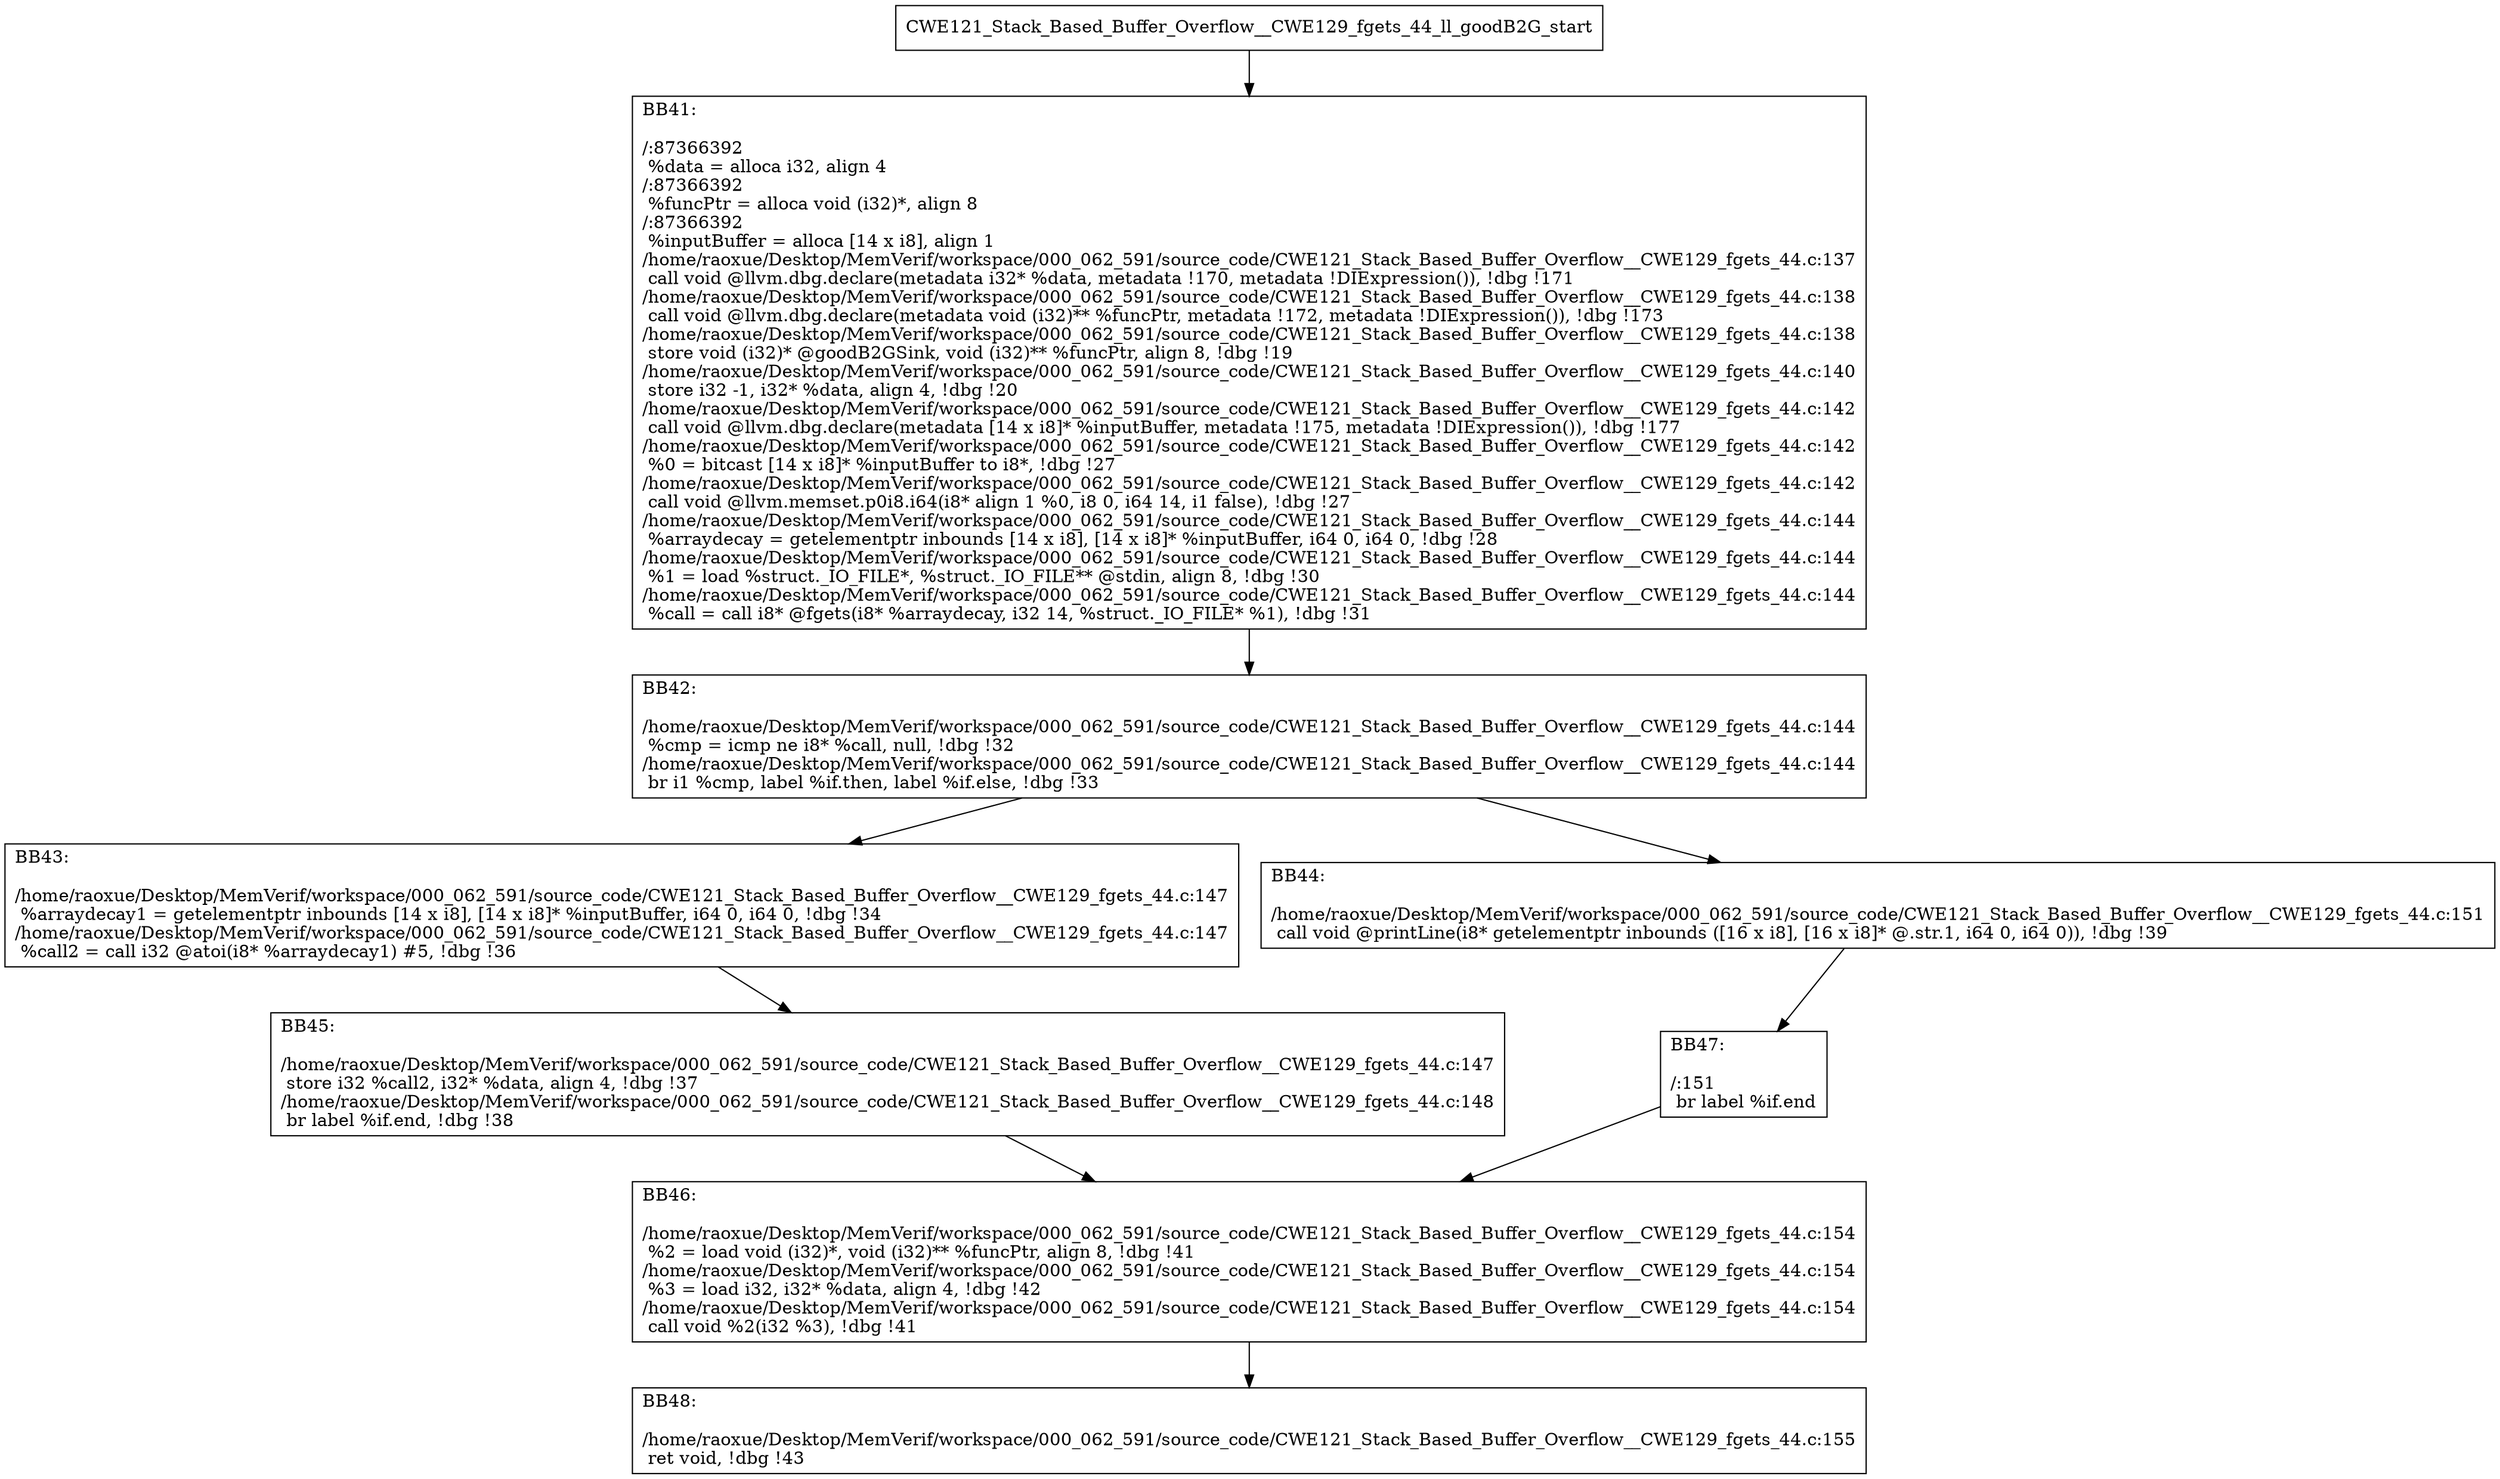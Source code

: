 digraph "CFG for'CWE121_Stack_Based_Buffer_Overflow__CWE129_fgets_44_ll_goodB2G' function" {
	BBCWE121_Stack_Based_Buffer_Overflow__CWE129_fgets_44_ll_goodB2G_start[shape=record,label="{CWE121_Stack_Based_Buffer_Overflow__CWE129_fgets_44_ll_goodB2G_start}"];
	BBCWE121_Stack_Based_Buffer_Overflow__CWE129_fgets_44_ll_goodB2G_start-> CWE121_Stack_Based_Buffer_Overflow__CWE129_fgets_44_ll_goodB2GBB41;
	CWE121_Stack_Based_Buffer_Overflow__CWE129_fgets_44_ll_goodB2GBB41 [shape=record, label="{BB41:\l\l/:87366392\l
  %data = alloca i32, align 4\l
/:87366392\l
  %funcPtr = alloca void (i32)*, align 8\l
/:87366392\l
  %inputBuffer = alloca [14 x i8], align 1\l
/home/raoxue/Desktop/MemVerif/workspace/000_062_591/source_code/CWE121_Stack_Based_Buffer_Overflow__CWE129_fgets_44.c:137\l
  call void @llvm.dbg.declare(metadata i32* %data, metadata !170, metadata !DIExpression()), !dbg !171\l
/home/raoxue/Desktop/MemVerif/workspace/000_062_591/source_code/CWE121_Stack_Based_Buffer_Overflow__CWE129_fgets_44.c:138\l
  call void @llvm.dbg.declare(metadata void (i32)** %funcPtr, metadata !172, metadata !DIExpression()), !dbg !173\l
/home/raoxue/Desktop/MemVerif/workspace/000_062_591/source_code/CWE121_Stack_Based_Buffer_Overflow__CWE129_fgets_44.c:138\l
  store void (i32)* @goodB2GSink, void (i32)** %funcPtr, align 8, !dbg !19\l
/home/raoxue/Desktop/MemVerif/workspace/000_062_591/source_code/CWE121_Stack_Based_Buffer_Overflow__CWE129_fgets_44.c:140\l
  store i32 -1, i32* %data, align 4, !dbg !20\l
/home/raoxue/Desktop/MemVerif/workspace/000_062_591/source_code/CWE121_Stack_Based_Buffer_Overflow__CWE129_fgets_44.c:142\l
  call void @llvm.dbg.declare(metadata [14 x i8]* %inputBuffer, metadata !175, metadata !DIExpression()), !dbg !177\l
/home/raoxue/Desktop/MemVerif/workspace/000_062_591/source_code/CWE121_Stack_Based_Buffer_Overflow__CWE129_fgets_44.c:142\l
  %0 = bitcast [14 x i8]* %inputBuffer to i8*, !dbg !27\l
/home/raoxue/Desktop/MemVerif/workspace/000_062_591/source_code/CWE121_Stack_Based_Buffer_Overflow__CWE129_fgets_44.c:142\l
  call void @llvm.memset.p0i8.i64(i8* align 1 %0, i8 0, i64 14, i1 false), !dbg !27\l
/home/raoxue/Desktop/MemVerif/workspace/000_062_591/source_code/CWE121_Stack_Based_Buffer_Overflow__CWE129_fgets_44.c:144\l
  %arraydecay = getelementptr inbounds [14 x i8], [14 x i8]* %inputBuffer, i64 0, i64 0, !dbg !28\l
/home/raoxue/Desktop/MemVerif/workspace/000_062_591/source_code/CWE121_Stack_Based_Buffer_Overflow__CWE129_fgets_44.c:144\l
  %1 = load %struct._IO_FILE*, %struct._IO_FILE** @stdin, align 8, !dbg !30\l
/home/raoxue/Desktop/MemVerif/workspace/000_062_591/source_code/CWE121_Stack_Based_Buffer_Overflow__CWE129_fgets_44.c:144\l
  %call = call i8* @fgets(i8* %arraydecay, i32 14, %struct._IO_FILE* %1), !dbg !31\l
}"];
	CWE121_Stack_Based_Buffer_Overflow__CWE129_fgets_44_ll_goodB2GBB41-> CWE121_Stack_Based_Buffer_Overflow__CWE129_fgets_44_ll_goodB2GBB42;
	CWE121_Stack_Based_Buffer_Overflow__CWE129_fgets_44_ll_goodB2GBB42 [shape=record, label="{BB42:\l\l/home/raoxue/Desktop/MemVerif/workspace/000_062_591/source_code/CWE121_Stack_Based_Buffer_Overflow__CWE129_fgets_44.c:144\l
  %cmp = icmp ne i8* %call, null, !dbg !32\l
/home/raoxue/Desktop/MemVerif/workspace/000_062_591/source_code/CWE121_Stack_Based_Buffer_Overflow__CWE129_fgets_44.c:144\l
  br i1 %cmp, label %if.then, label %if.else, !dbg !33\l
}"];
	CWE121_Stack_Based_Buffer_Overflow__CWE129_fgets_44_ll_goodB2GBB42-> CWE121_Stack_Based_Buffer_Overflow__CWE129_fgets_44_ll_goodB2GBB43;
	CWE121_Stack_Based_Buffer_Overflow__CWE129_fgets_44_ll_goodB2GBB42-> CWE121_Stack_Based_Buffer_Overflow__CWE129_fgets_44_ll_goodB2GBB44;
	CWE121_Stack_Based_Buffer_Overflow__CWE129_fgets_44_ll_goodB2GBB43 [shape=record, label="{BB43:\l\l/home/raoxue/Desktop/MemVerif/workspace/000_062_591/source_code/CWE121_Stack_Based_Buffer_Overflow__CWE129_fgets_44.c:147\l
  %arraydecay1 = getelementptr inbounds [14 x i8], [14 x i8]* %inputBuffer, i64 0, i64 0, !dbg !34\l
/home/raoxue/Desktop/MemVerif/workspace/000_062_591/source_code/CWE121_Stack_Based_Buffer_Overflow__CWE129_fgets_44.c:147\l
  %call2 = call i32 @atoi(i8* %arraydecay1) #5, !dbg !36\l
}"];
	CWE121_Stack_Based_Buffer_Overflow__CWE129_fgets_44_ll_goodB2GBB43-> CWE121_Stack_Based_Buffer_Overflow__CWE129_fgets_44_ll_goodB2GBB45;
	CWE121_Stack_Based_Buffer_Overflow__CWE129_fgets_44_ll_goodB2GBB45 [shape=record, label="{BB45:\l\l/home/raoxue/Desktop/MemVerif/workspace/000_062_591/source_code/CWE121_Stack_Based_Buffer_Overflow__CWE129_fgets_44.c:147\l
  store i32 %call2, i32* %data, align 4, !dbg !37\l
/home/raoxue/Desktop/MemVerif/workspace/000_062_591/source_code/CWE121_Stack_Based_Buffer_Overflow__CWE129_fgets_44.c:148\l
  br label %if.end, !dbg !38\l
}"];
	CWE121_Stack_Based_Buffer_Overflow__CWE129_fgets_44_ll_goodB2GBB45-> CWE121_Stack_Based_Buffer_Overflow__CWE129_fgets_44_ll_goodB2GBB46;
	CWE121_Stack_Based_Buffer_Overflow__CWE129_fgets_44_ll_goodB2GBB44 [shape=record, label="{BB44:\l\l/home/raoxue/Desktop/MemVerif/workspace/000_062_591/source_code/CWE121_Stack_Based_Buffer_Overflow__CWE129_fgets_44.c:151\l
  call void @printLine(i8* getelementptr inbounds ([16 x i8], [16 x i8]* @.str.1, i64 0, i64 0)), !dbg !39\l
}"];
	CWE121_Stack_Based_Buffer_Overflow__CWE129_fgets_44_ll_goodB2GBB44-> CWE121_Stack_Based_Buffer_Overflow__CWE129_fgets_44_ll_goodB2GBB47;
	CWE121_Stack_Based_Buffer_Overflow__CWE129_fgets_44_ll_goodB2GBB47 [shape=record, label="{BB47:\l\l/:151\l
  br label %if.end\l
}"];
	CWE121_Stack_Based_Buffer_Overflow__CWE129_fgets_44_ll_goodB2GBB47-> CWE121_Stack_Based_Buffer_Overflow__CWE129_fgets_44_ll_goodB2GBB46;
	CWE121_Stack_Based_Buffer_Overflow__CWE129_fgets_44_ll_goodB2GBB46 [shape=record, label="{BB46:\l\l/home/raoxue/Desktop/MemVerif/workspace/000_062_591/source_code/CWE121_Stack_Based_Buffer_Overflow__CWE129_fgets_44.c:154\l
  %2 = load void (i32)*, void (i32)** %funcPtr, align 8, !dbg !41\l
/home/raoxue/Desktop/MemVerif/workspace/000_062_591/source_code/CWE121_Stack_Based_Buffer_Overflow__CWE129_fgets_44.c:154\l
  %3 = load i32, i32* %data, align 4, !dbg !42\l
/home/raoxue/Desktop/MemVerif/workspace/000_062_591/source_code/CWE121_Stack_Based_Buffer_Overflow__CWE129_fgets_44.c:154\l
  call void %2(i32 %3), !dbg !41\l
}"];
	CWE121_Stack_Based_Buffer_Overflow__CWE129_fgets_44_ll_goodB2GBB46-> CWE121_Stack_Based_Buffer_Overflow__CWE129_fgets_44_ll_goodB2GBB48;
	CWE121_Stack_Based_Buffer_Overflow__CWE129_fgets_44_ll_goodB2GBB48 [shape=record, label="{BB48:\l\l/home/raoxue/Desktop/MemVerif/workspace/000_062_591/source_code/CWE121_Stack_Based_Buffer_Overflow__CWE129_fgets_44.c:155\l
  ret void, !dbg !43\l
}"];
}
